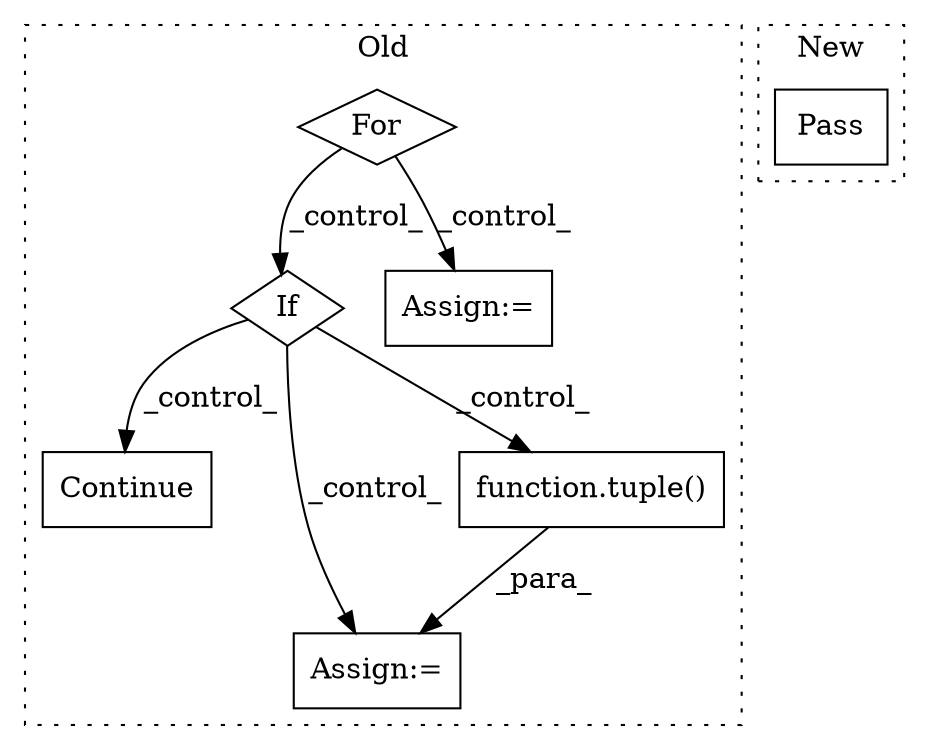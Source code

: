 digraph G {
subgraph cluster0 {
1 [label="Continue" a="43" s="920" l="8" shape="box"];
3 [label="Assign:=" a="68" s="670" l="3" shape="box"];
4 [label="If" a="96" s="607" l="3" shape="diamond"];
5 [label="For" a="107" s="260,280" l="4,10" shape="diamond"];
6 [label="function.tuple()" a="75" s="673,685" l="6,1" shape="box"];
7 [label="Assign:=" a="68" s="310" l="3" shape="box"];
label = "Old";
style="dotted";
}
subgraph cluster1 {
2 [label="Pass" a="62" s="1633" l="4" shape="box"];
label = "New";
style="dotted";
}
4 -> 3 [label="_control_"];
4 -> 1 [label="_control_"];
4 -> 6 [label="_control_"];
5 -> 7 [label="_control_"];
5 -> 4 [label="_control_"];
6 -> 3 [label="_para_"];
}